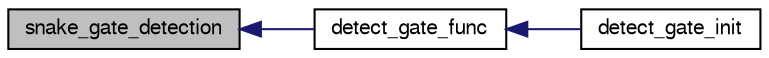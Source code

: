 digraph "snake_gate_detection"
{
  edge [fontname="FreeSans",fontsize="10",labelfontname="FreeSans",labelfontsize="10"];
  node [fontname="FreeSans",fontsize="10",shape=record];
  rankdir="LR";
  Node1 [label="snake_gate_detection",height=0.2,width=0.4,color="black", fillcolor="grey75", style="filled", fontcolor="black"];
  Node1 -> Node2 [dir="back",color="midnightblue",fontsize="10",style="solid",fontname="FreeSans"];
  Node2 [label="detect_gate_func",height=0.2,width=0.4,color="black", fillcolor="white", style="filled",URL="$detect__gate_8c.html#a33f5e6c0b684ec61feb65db935e01ff9"];
  Node2 -> Node3 [dir="back",color="midnightblue",fontsize="10",style="solid",fontname="FreeSans"];
  Node3 [label="detect_gate_init",height=0.2,width=0.4,color="black", fillcolor="white", style="filled",URL="$detect__gate_8h.html#afad85937ed43b1d2963bec59f0031ec1"];
}
